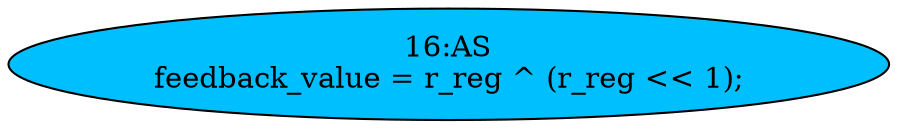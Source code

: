 strict digraph "" {
	node [label="\N"];
	"16:AS"	[ast="<pyverilog.vparser.ast.Assign object at 0x7f525caa4550>",
		def_var="['feedback_value']",
		fillcolor=deepskyblue,
		label="16:AS
feedback_value = r_reg ^ (r_reg << 1);",
		statements="[]",
		style=filled,
		typ=Assign,
		use_var="['r_reg', 'r_reg']"];
}
